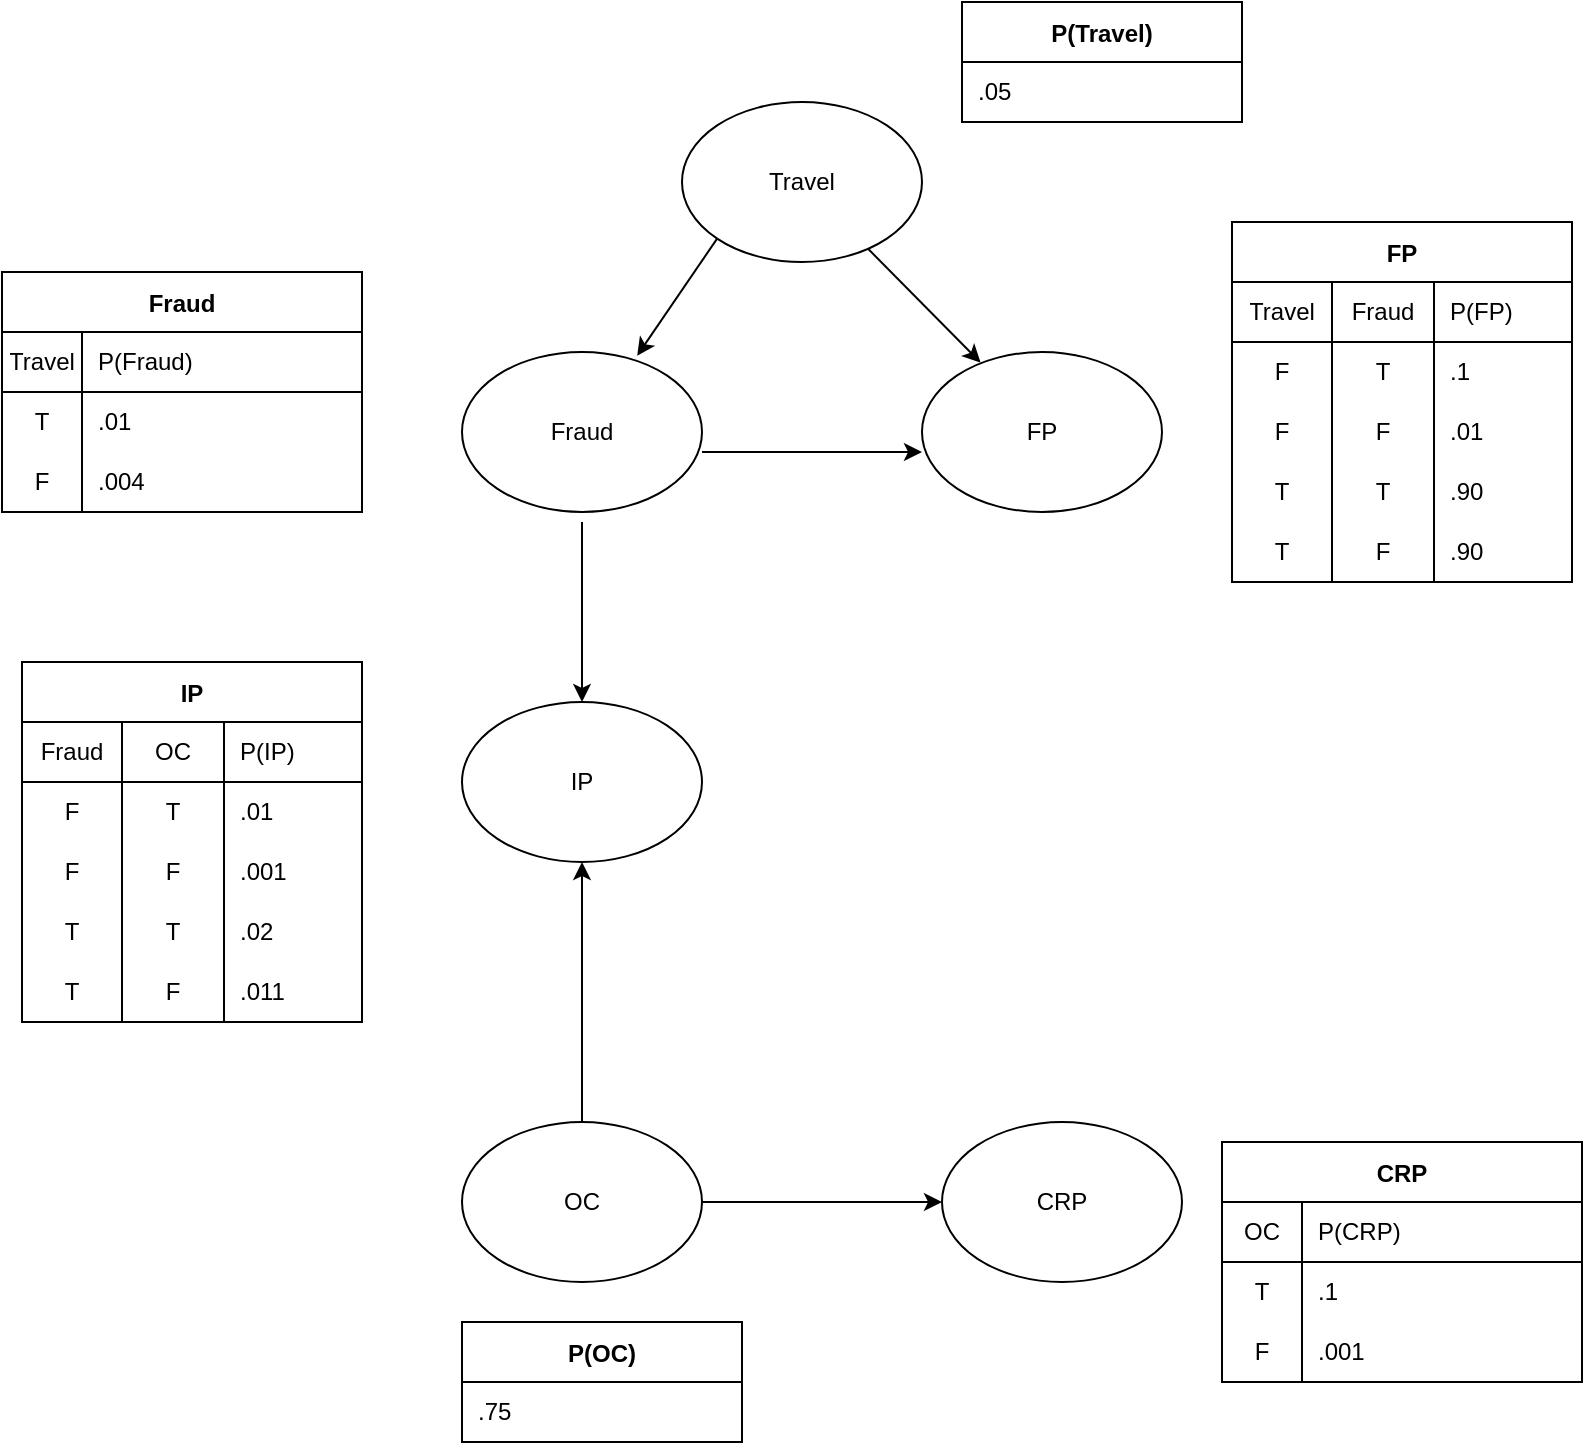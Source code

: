 <mxfile version="15.9.4" type="github">
  <diagram id="6idDF9VV-O7Mx2qizieW" name="Page-1">
    <mxGraphModel dx="1420" dy="1872" grid="1" gridSize="10" guides="1" tooltips="1" connect="1" arrows="1" fold="1" page="1" pageScale="1" pageWidth="850" pageHeight="1100" math="0" shadow="0">
      <root>
        <mxCell id="0" />
        <mxCell id="1" parent="0" />
        <mxCell id="40syu3lnAl7suUB4NCIN-1" value="Travel" style="ellipse;whiteSpace=wrap;html=1;" vertex="1" parent="1">
          <mxGeometry x="370" y="70" width="120" height="80" as="geometry" />
        </mxCell>
        <mxCell id="40syu3lnAl7suUB4NCIN-2" value="Fraud" style="ellipse;whiteSpace=wrap;html=1;" vertex="1" parent="1">
          <mxGeometry x="260" y="195" width="120" height="80" as="geometry" />
        </mxCell>
        <mxCell id="40syu3lnAl7suUB4NCIN-3" value="FP" style="ellipse;whiteSpace=wrap;html=1;" vertex="1" parent="1">
          <mxGeometry x="490" y="195" width="120" height="80" as="geometry" />
        </mxCell>
        <mxCell id="40syu3lnAl7suUB4NCIN-4" value="IP" style="ellipse;whiteSpace=wrap;html=1;" vertex="1" parent="1">
          <mxGeometry x="260" y="370" width="120" height="80" as="geometry" />
        </mxCell>
        <mxCell id="40syu3lnAl7suUB4NCIN-5" value="OC" style="ellipse;whiteSpace=wrap;html=1;" vertex="1" parent="1">
          <mxGeometry x="260" y="580" width="120" height="80" as="geometry" />
        </mxCell>
        <mxCell id="40syu3lnAl7suUB4NCIN-6" value="CRP" style="ellipse;whiteSpace=wrap;html=1;" vertex="1" parent="1">
          <mxGeometry x="500" y="580" width="120" height="80" as="geometry" />
        </mxCell>
        <mxCell id="40syu3lnAl7suUB4NCIN-9" value="" style="endArrow=classic;html=1;rounded=0;entryX=0;entryY=0.625;entryDx=0;entryDy=0;entryPerimeter=0;" edge="1" parent="1" target="40syu3lnAl7suUB4NCIN-3">
          <mxGeometry width="50" height="50" relative="1" as="geometry">
            <mxPoint x="380" y="245" as="sourcePoint" />
            <mxPoint x="550" y="470" as="targetPoint" />
          </mxGeometry>
        </mxCell>
        <mxCell id="40syu3lnAl7suUB4NCIN-10" value="" style="endArrow=classic;html=1;rounded=0;entryX=0.244;entryY=0.066;entryDx=0;entryDy=0;entryPerimeter=0;" edge="1" parent="1" source="40syu3lnAl7suUB4NCIN-1" target="40syu3lnAl7suUB4NCIN-3">
          <mxGeometry width="50" height="50" relative="1" as="geometry">
            <mxPoint x="500" y="170" as="sourcePoint" />
            <mxPoint x="550" y="120" as="targetPoint" />
          </mxGeometry>
        </mxCell>
        <mxCell id="40syu3lnAl7suUB4NCIN-11" value="" style="endArrow=classic;html=1;rounded=0;exitX=0;exitY=1;exitDx=0;exitDy=0;entryX=0.73;entryY=0.023;entryDx=0;entryDy=0;entryPerimeter=0;" edge="1" parent="1" source="40syu3lnAl7suUB4NCIN-1" target="40syu3lnAl7suUB4NCIN-2">
          <mxGeometry width="50" height="50" relative="1" as="geometry">
            <mxPoint x="500" y="170" as="sourcePoint" />
            <mxPoint x="550" y="120" as="targetPoint" />
          </mxGeometry>
        </mxCell>
        <mxCell id="40syu3lnAl7suUB4NCIN-12" value="" style="endArrow=classic;html=1;rounded=0;" edge="1" parent="1" target="40syu3lnAl7suUB4NCIN-4">
          <mxGeometry width="50" height="50" relative="1" as="geometry">
            <mxPoint x="320" y="280" as="sourcePoint" />
            <mxPoint x="550" y="350" as="targetPoint" />
          </mxGeometry>
        </mxCell>
        <mxCell id="40syu3lnAl7suUB4NCIN-13" value="" style="endArrow=classic;html=1;rounded=0;exitX=0.5;exitY=0;exitDx=0;exitDy=0;" edge="1" parent="1" source="40syu3lnAl7suUB4NCIN-5" target="40syu3lnAl7suUB4NCIN-4">
          <mxGeometry width="50" height="50" relative="1" as="geometry">
            <mxPoint x="500" y="400" as="sourcePoint" />
            <mxPoint x="550" y="350" as="targetPoint" />
          </mxGeometry>
        </mxCell>
        <mxCell id="40syu3lnAl7suUB4NCIN-14" value="" style="endArrow=classic;html=1;rounded=0;exitX=1;exitY=0.5;exitDx=0;exitDy=0;entryX=0;entryY=0.5;entryDx=0;entryDy=0;" edge="1" parent="1" source="40syu3lnAl7suUB4NCIN-5" target="40syu3lnAl7suUB4NCIN-6">
          <mxGeometry width="50" height="50" relative="1" as="geometry">
            <mxPoint x="500" y="400" as="sourcePoint" />
            <mxPoint x="550" y="350" as="targetPoint" />
          </mxGeometry>
        </mxCell>
        <mxCell id="40syu3lnAl7suUB4NCIN-16" value="FP" style="shape=table;startSize=30;container=1;collapsible=0;childLayout=tableLayout;fixedRows=1;rowLines=0;fontStyle=1;align=center;pointerEvents=1;" vertex="1" parent="1">
          <mxGeometry x="645" y="130" width="170" height="180" as="geometry" />
        </mxCell>
        <mxCell id="40syu3lnAl7suUB4NCIN-17" value="" style="shape=partialRectangle;html=1;whiteSpace=wrap;collapsible=0;dropTarget=0;pointerEvents=1;fillColor=none;top=0;left=0;bottom=1;right=0;points=[[0,0.5],[1,0.5]];portConstraint=eastwest;" vertex="1" parent="40syu3lnAl7suUB4NCIN-16">
          <mxGeometry y="30" width="170" height="30" as="geometry" />
        </mxCell>
        <mxCell id="40syu3lnAl7suUB4NCIN-30" value="Travel" style="shape=partialRectangle;html=1;whiteSpace=wrap;connectable=0;fillColor=none;top=0;left=0;bottom=0;right=0;overflow=hidden;pointerEvents=1;" vertex="1" parent="40syu3lnAl7suUB4NCIN-17">
          <mxGeometry width="50" height="30" as="geometry">
            <mxRectangle width="50" height="30" as="alternateBounds" />
          </mxGeometry>
        </mxCell>
        <mxCell id="40syu3lnAl7suUB4NCIN-18" value="Fraud" style="shape=partialRectangle;html=1;whiteSpace=wrap;connectable=0;fillColor=none;top=0;left=0;bottom=0;right=0;overflow=hidden;pointerEvents=1;" vertex="1" parent="40syu3lnAl7suUB4NCIN-17">
          <mxGeometry x="50" width="51" height="30" as="geometry">
            <mxRectangle width="51" height="30" as="alternateBounds" />
          </mxGeometry>
        </mxCell>
        <mxCell id="40syu3lnAl7suUB4NCIN-19" value="P(FP)" style="shape=partialRectangle;html=1;whiteSpace=wrap;connectable=0;fillColor=none;top=0;left=0;bottom=0;right=0;align=left;spacingLeft=6;overflow=hidden;pointerEvents=1;" vertex="1" parent="40syu3lnAl7suUB4NCIN-17">
          <mxGeometry x="101" width="69" height="30" as="geometry">
            <mxRectangle width="69" height="30" as="alternateBounds" />
          </mxGeometry>
        </mxCell>
        <mxCell id="40syu3lnAl7suUB4NCIN-20" value="" style="shape=partialRectangle;html=1;whiteSpace=wrap;collapsible=0;dropTarget=0;pointerEvents=1;fillColor=none;top=0;left=0;bottom=0;right=0;points=[[0,0.5],[1,0.5]];portConstraint=eastwest;" vertex="1" parent="40syu3lnAl7suUB4NCIN-16">
          <mxGeometry y="60" width="170" height="30" as="geometry" />
        </mxCell>
        <mxCell id="40syu3lnAl7suUB4NCIN-31" value="F" style="shape=partialRectangle;html=1;whiteSpace=wrap;connectable=0;fillColor=none;top=0;left=0;bottom=0;right=0;overflow=hidden;pointerEvents=1;" vertex="1" parent="40syu3lnAl7suUB4NCIN-20">
          <mxGeometry width="50" height="30" as="geometry">
            <mxRectangle width="50" height="30" as="alternateBounds" />
          </mxGeometry>
        </mxCell>
        <mxCell id="40syu3lnAl7suUB4NCIN-21" value="T" style="shape=partialRectangle;html=1;whiteSpace=wrap;connectable=0;fillColor=none;top=0;left=0;bottom=0;right=0;overflow=hidden;pointerEvents=1;" vertex="1" parent="40syu3lnAl7suUB4NCIN-20">
          <mxGeometry x="50" width="51" height="30" as="geometry">
            <mxRectangle width="51" height="30" as="alternateBounds" />
          </mxGeometry>
        </mxCell>
        <mxCell id="40syu3lnAl7suUB4NCIN-22" value=".1" style="shape=partialRectangle;html=1;whiteSpace=wrap;connectable=0;fillColor=none;top=0;left=0;bottom=0;right=0;align=left;spacingLeft=6;overflow=hidden;pointerEvents=1;" vertex="1" parent="40syu3lnAl7suUB4NCIN-20">
          <mxGeometry x="101" width="69" height="30" as="geometry">
            <mxRectangle width="69" height="30" as="alternateBounds" />
          </mxGeometry>
        </mxCell>
        <mxCell id="40syu3lnAl7suUB4NCIN-23" value="" style="shape=partialRectangle;html=1;whiteSpace=wrap;collapsible=0;dropTarget=0;pointerEvents=1;fillColor=none;top=0;left=0;bottom=0;right=0;points=[[0,0.5],[1,0.5]];portConstraint=eastwest;" vertex="1" parent="40syu3lnAl7suUB4NCIN-16">
          <mxGeometry y="90" width="170" height="30" as="geometry" />
        </mxCell>
        <mxCell id="40syu3lnAl7suUB4NCIN-32" value="F" style="shape=partialRectangle;html=1;whiteSpace=wrap;connectable=0;fillColor=none;top=0;left=0;bottom=0;right=0;overflow=hidden;pointerEvents=1;" vertex="1" parent="40syu3lnAl7suUB4NCIN-23">
          <mxGeometry width="50" height="30" as="geometry">
            <mxRectangle width="50" height="30" as="alternateBounds" />
          </mxGeometry>
        </mxCell>
        <mxCell id="40syu3lnAl7suUB4NCIN-24" value="F" style="shape=partialRectangle;html=1;whiteSpace=wrap;connectable=0;fillColor=none;top=0;left=0;bottom=0;right=0;overflow=hidden;pointerEvents=1;" vertex="1" parent="40syu3lnAl7suUB4NCIN-23">
          <mxGeometry x="50" width="51" height="30" as="geometry">
            <mxRectangle width="51" height="30" as="alternateBounds" />
          </mxGeometry>
        </mxCell>
        <mxCell id="40syu3lnAl7suUB4NCIN-25" value=".01" style="shape=partialRectangle;html=1;whiteSpace=wrap;connectable=0;fillColor=none;top=0;left=0;bottom=0;right=0;align=left;spacingLeft=6;overflow=hidden;pointerEvents=1;" vertex="1" parent="40syu3lnAl7suUB4NCIN-23">
          <mxGeometry x="101" width="69" height="30" as="geometry">
            <mxRectangle width="69" height="30" as="alternateBounds" />
          </mxGeometry>
        </mxCell>
        <mxCell id="40syu3lnAl7suUB4NCIN-33" style="shape=partialRectangle;html=1;whiteSpace=wrap;collapsible=0;dropTarget=0;pointerEvents=1;fillColor=none;top=0;left=0;bottom=0;right=0;points=[[0,0.5],[1,0.5]];portConstraint=eastwest;" vertex="1" parent="40syu3lnAl7suUB4NCIN-16">
          <mxGeometry y="120" width="170" height="30" as="geometry" />
        </mxCell>
        <mxCell id="40syu3lnAl7suUB4NCIN-34" value="T" style="shape=partialRectangle;html=1;whiteSpace=wrap;connectable=0;fillColor=none;top=0;left=0;bottom=0;right=0;overflow=hidden;pointerEvents=1;" vertex="1" parent="40syu3lnAl7suUB4NCIN-33">
          <mxGeometry width="50" height="30" as="geometry">
            <mxRectangle width="50" height="30" as="alternateBounds" />
          </mxGeometry>
        </mxCell>
        <mxCell id="40syu3lnAl7suUB4NCIN-35" value="T" style="shape=partialRectangle;html=1;whiteSpace=wrap;connectable=0;fillColor=none;top=0;left=0;bottom=0;right=0;overflow=hidden;pointerEvents=1;" vertex="1" parent="40syu3lnAl7suUB4NCIN-33">
          <mxGeometry x="50" width="51" height="30" as="geometry">
            <mxRectangle width="51" height="30" as="alternateBounds" />
          </mxGeometry>
        </mxCell>
        <mxCell id="40syu3lnAl7suUB4NCIN-36" value=".90" style="shape=partialRectangle;html=1;whiteSpace=wrap;connectable=0;fillColor=none;top=0;left=0;bottom=0;right=0;align=left;spacingLeft=6;overflow=hidden;pointerEvents=1;" vertex="1" parent="40syu3lnAl7suUB4NCIN-33">
          <mxGeometry x="101" width="69" height="30" as="geometry">
            <mxRectangle width="69" height="30" as="alternateBounds" />
          </mxGeometry>
        </mxCell>
        <mxCell id="40syu3lnAl7suUB4NCIN-37" style="shape=partialRectangle;html=1;whiteSpace=wrap;collapsible=0;dropTarget=0;pointerEvents=1;fillColor=none;top=0;left=0;bottom=0;right=0;points=[[0,0.5],[1,0.5]];portConstraint=eastwest;" vertex="1" parent="40syu3lnAl7suUB4NCIN-16">
          <mxGeometry y="150" width="170" height="30" as="geometry" />
        </mxCell>
        <mxCell id="40syu3lnAl7suUB4NCIN-38" value="T" style="shape=partialRectangle;html=1;whiteSpace=wrap;connectable=0;fillColor=none;top=0;left=0;bottom=0;right=0;overflow=hidden;pointerEvents=1;" vertex="1" parent="40syu3lnAl7suUB4NCIN-37">
          <mxGeometry width="50" height="30" as="geometry">
            <mxRectangle width="50" height="30" as="alternateBounds" />
          </mxGeometry>
        </mxCell>
        <mxCell id="40syu3lnAl7suUB4NCIN-39" value="F" style="shape=partialRectangle;html=1;whiteSpace=wrap;connectable=0;fillColor=none;top=0;left=0;bottom=0;right=0;overflow=hidden;pointerEvents=1;" vertex="1" parent="40syu3lnAl7suUB4NCIN-37">
          <mxGeometry x="50" width="51" height="30" as="geometry">
            <mxRectangle width="51" height="30" as="alternateBounds" />
          </mxGeometry>
        </mxCell>
        <mxCell id="40syu3lnAl7suUB4NCIN-40" value=".90" style="shape=partialRectangle;html=1;whiteSpace=wrap;connectable=0;fillColor=none;top=0;left=0;bottom=0;right=0;align=left;spacingLeft=6;overflow=hidden;pointerEvents=1;" vertex="1" parent="40syu3lnAl7suUB4NCIN-37">
          <mxGeometry x="101" width="69" height="30" as="geometry">
            <mxRectangle width="69" height="30" as="alternateBounds" />
          </mxGeometry>
        </mxCell>
        <mxCell id="40syu3lnAl7suUB4NCIN-42" value="P(Travel)" style="shape=table;startSize=30;container=1;collapsible=0;childLayout=tableLayout;fixedRows=1;rowLines=0;fontStyle=1;align=center;pointerEvents=1;" vertex="1" parent="1">
          <mxGeometry x="510" y="20" width="140" height="60" as="geometry" />
        </mxCell>
        <mxCell id="40syu3lnAl7suUB4NCIN-49" value="" style="shape=partialRectangle;html=1;whiteSpace=wrap;collapsible=0;dropTarget=0;pointerEvents=1;fillColor=none;top=0;left=0;bottom=0;right=0;points=[[0,0.5],[1,0.5]];portConstraint=eastwest;" vertex="1" parent="40syu3lnAl7suUB4NCIN-42">
          <mxGeometry y="30" width="140" height="30" as="geometry" />
        </mxCell>
        <mxCell id="40syu3lnAl7suUB4NCIN-51" value=".05" style="shape=partialRectangle;html=1;whiteSpace=wrap;connectable=0;fillColor=none;top=0;left=0;bottom=0;right=0;align=left;spacingLeft=6;overflow=hidden;pointerEvents=1;" vertex="1" parent="40syu3lnAl7suUB4NCIN-49">
          <mxGeometry width="140" height="30" as="geometry">
            <mxRectangle width="140" height="30" as="alternateBounds" />
          </mxGeometry>
        </mxCell>
        <mxCell id="40syu3lnAl7suUB4NCIN-52" value="Fraud" style="shape=table;startSize=30;container=1;collapsible=0;childLayout=tableLayout;fixedRows=1;rowLines=0;fontStyle=1;align=center;pointerEvents=1;" vertex="1" parent="1">
          <mxGeometry x="30" y="155" width="180" height="120" as="geometry" />
        </mxCell>
        <mxCell id="40syu3lnAl7suUB4NCIN-53" value="" style="shape=partialRectangle;html=1;whiteSpace=wrap;collapsible=0;dropTarget=0;pointerEvents=1;fillColor=none;top=0;left=0;bottom=1;right=0;points=[[0,0.5],[1,0.5]];portConstraint=eastwest;" vertex="1" parent="40syu3lnAl7suUB4NCIN-52">
          <mxGeometry y="30" width="180" height="30" as="geometry" />
        </mxCell>
        <mxCell id="40syu3lnAl7suUB4NCIN-54" value="Travel" style="shape=partialRectangle;html=1;whiteSpace=wrap;connectable=0;fillColor=none;top=0;left=0;bottom=0;right=0;overflow=hidden;pointerEvents=1;" vertex="1" parent="40syu3lnAl7suUB4NCIN-53">
          <mxGeometry width="40" height="30" as="geometry">
            <mxRectangle width="40" height="30" as="alternateBounds" />
          </mxGeometry>
        </mxCell>
        <mxCell id="40syu3lnAl7suUB4NCIN-55" value="P(Fraud)" style="shape=partialRectangle;html=1;whiteSpace=wrap;connectable=0;fillColor=none;top=0;left=0;bottom=0;right=0;align=left;spacingLeft=6;overflow=hidden;pointerEvents=1;" vertex="1" parent="40syu3lnAl7suUB4NCIN-53">
          <mxGeometry x="40" width="140" height="30" as="geometry">
            <mxRectangle width="140" height="30" as="alternateBounds" />
          </mxGeometry>
        </mxCell>
        <mxCell id="40syu3lnAl7suUB4NCIN-56" value="" style="shape=partialRectangle;html=1;whiteSpace=wrap;collapsible=0;dropTarget=0;pointerEvents=1;fillColor=none;top=0;left=0;bottom=0;right=0;points=[[0,0.5],[1,0.5]];portConstraint=eastwest;" vertex="1" parent="40syu3lnAl7suUB4NCIN-52">
          <mxGeometry y="60" width="180" height="30" as="geometry" />
        </mxCell>
        <mxCell id="40syu3lnAl7suUB4NCIN-57" value="T" style="shape=partialRectangle;html=1;whiteSpace=wrap;connectable=0;fillColor=none;top=0;left=0;bottom=0;right=0;overflow=hidden;pointerEvents=1;" vertex="1" parent="40syu3lnAl7suUB4NCIN-56">
          <mxGeometry width="40" height="30" as="geometry">
            <mxRectangle width="40" height="30" as="alternateBounds" />
          </mxGeometry>
        </mxCell>
        <mxCell id="40syu3lnAl7suUB4NCIN-58" value=".01" style="shape=partialRectangle;html=1;whiteSpace=wrap;connectable=0;fillColor=none;top=0;left=0;bottom=0;right=0;align=left;spacingLeft=6;overflow=hidden;pointerEvents=1;" vertex="1" parent="40syu3lnAl7suUB4NCIN-56">
          <mxGeometry x="40" width="140" height="30" as="geometry">
            <mxRectangle width="140" height="30" as="alternateBounds" />
          </mxGeometry>
        </mxCell>
        <mxCell id="40syu3lnAl7suUB4NCIN-59" value="" style="shape=partialRectangle;html=1;whiteSpace=wrap;collapsible=0;dropTarget=0;pointerEvents=1;fillColor=none;top=0;left=0;bottom=0;right=0;points=[[0,0.5],[1,0.5]];portConstraint=eastwest;" vertex="1" parent="40syu3lnAl7suUB4NCIN-52">
          <mxGeometry y="90" width="180" height="30" as="geometry" />
        </mxCell>
        <mxCell id="40syu3lnAl7suUB4NCIN-60" value="F" style="shape=partialRectangle;html=1;whiteSpace=wrap;connectable=0;fillColor=none;top=0;left=0;bottom=0;right=0;overflow=hidden;pointerEvents=1;" vertex="1" parent="40syu3lnAl7suUB4NCIN-59">
          <mxGeometry width="40" height="30" as="geometry">
            <mxRectangle width="40" height="30" as="alternateBounds" />
          </mxGeometry>
        </mxCell>
        <mxCell id="40syu3lnAl7suUB4NCIN-61" value=".004" style="shape=partialRectangle;html=1;whiteSpace=wrap;connectable=0;fillColor=none;top=0;left=0;bottom=0;right=0;align=left;spacingLeft=6;overflow=hidden;pointerEvents=1;" vertex="1" parent="40syu3lnAl7suUB4NCIN-59">
          <mxGeometry x="40" width="140" height="30" as="geometry">
            <mxRectangle width="140" height="30" as="alternateBounds" />
          </mxGeometry>
        </mxCell>
        <mxCell id="40syu3lnAl7suUB4NCIN-62" value="IP" style="shape=table;startSize=30;container=1;collapsible=0;childLayout=tableLayout;fixedRows=1;rowLines=0;fontStyle=1;align=center;pointerEvents=1;" vertex="1" parent="1">
          <mxGeometry x="40" y="350" width="170" height="180" as="geometry" />
        </mxCell>
        <mxCell id="40syu3lnAl7suUB4NCIN-63" value="" style="shape=partialRectangle;html=1;whiteSpace=wrap;collapsible=0;dropTarget=0;pointerEvents=1;fillColor=none;top=0;left=0;bottom=1;right=0;points=[[0,0.5],[1,0.5]];portConstraint=eastwest;" vertex="1" parent="40syu3lnAl7suUB4NCIN-62">
          <mxGeometry y="30" width="170" height="30" as="geometry" />
        </mxCell>
        <mxCell id="40syu3lnAl7suUB4NCIN-64" value="Fraud" style="shape=partialRectangle;html=1;whiteSpace=wrap;connectable=0;fillColor=none;top=0;left=0;bottom=0;right=0;overflow=hidden;pointerEvents=1;" vertex="1" parent="40syu3lnAl7suUB4NCIN-63">
          <mxGeometry width="50" height="30" as="geometry">
            <mxRectangle width="50" height="30" as="alternateBounds" />
          </mxGeometry>
        </mxCell>
        <mxCell id="40syu3lnAl7suUB4NCIN-65" value="OC" style="shape=partialRectangle;html=1;whiteSpace=wrap;connectable=0;fillColor=none;top=0;left=0;bottom=0;right=0;overflow=hidden;pointerEvents=1;" vertex="1" parent="40syu3lnAl7suUB4NCIN-63">
          <mxGeometry x="50" width="51" height="30" as="geometry">
            <mxRectangle width="51" height="30" as="alternateBounds" />
          </mxGeometry>
        </mxCell>
        <mxCell id="40syu3lnAl7suUB4NCIN-66" value="P(IP)" style="shape=partialRectangle;html=1;whiteSpace=wrap;connectable=0;fillColor=none;top=0;left=0;bottom=0;right=0;align=left;spacingLeft=6;overflow=hidden;pointerEvents=1;" vertex="1" parent="40syu3lnAl7suUB4NCIN-63">
          <mxGeometry x="101" width="69" height="30" as="geometry">
            <mxRectangle width="69" height="30" as="alternateBounds" />
          </mxGeometry>
        </mxCell>
        <mxCell id="40syu3lnAl7suUB4NCIN-67" value="" style="shape=partialRectangle;html=1;whiteSpace=wrap;collapsible=0;dropTarget=0;pointerEvents=1;fillColor=none;top=0;left=0;bottom=0;right=0;points=[[0,0.5],[1,0.5]];portConstraint=eastwest;" vertex="1" parent="40syu3lnAl7suUB4NCIN-62">
          <mxGeometry y="60" width="170" height="30" as="geometry" />
        </mxCell>
        <mxCell id="40syu3lnAl7suUB4NCIN-68" value="F" style="shape=partialRectangle;html=1;whiteSpace=wrap;connectable=0;fillColor=none;top=0;left=0;bottom=0;right=0;overflow=hidden;pointerEvents=1;" vertex="1" parent="40syu3lnAl7suUB4NCIN-67">
          <mxGeometry width="50" height="30" as="geometry">
            <mxRectangle width="50" height="30" as="alternateBounds" />
          </mxGeometry>
        </mxCell>
        <mxCell id="40syu3lnAl7suUB4NCIN-69" value="T" style="shape=partialRectangle;html=1;whiteSpace=wrap;connectable=0;fillColor=none;top=0;left=0;bottom=0;right=0;overflow=hidden;pointerEvents=1;" vertex="1" parent="40syu3lnAl7suUB4NCIN-67">
          <mxGeometry x="50" width="51" height="30" as="geometry">
            <mxRectangle width="51" height="30" as="alternateBounds" />
          </mxGeometry>
        </mxCell>
        <mxCell id="40syu3lnAl7suUB4NCIN-70" value=".01" style="shape=partialRectangle;html=1;whiteSpace=wrap;connectable=0;fillColor=none;top=0;left=0;bottom=0;right=0;align=left;spacingLeft=6;overflow=hidden;pointerEvents=1;" vertex="1" parent="40syu3lnAl7suUB4NCIN-67">
          <mxGeometry x="101" width="69" height="30" as="geometry">
            <mxRectangle width="69" height="30" as="alternateBounds" />
          </mxGeometry>
        </mxCell>
        <mxCell id="40syu3lnAl7suUB4NCIN-71" value="" style="shape=partialRectangle;html=1;whiteSpace=wrap;collapsible=0;dropTarget=0;pointerEvents=1;fillColor=none;top=0;left=0;bottom=0;right=0;points=[[0,0.5],[1,0.5]];portConstraint=eastwest;" vertex="1" parent="40syu3lnAl7suUB4NCIN-62">
          <mxGeometry y="90" width="170" height="30" as="geometry" />
        </mxCell>
        <mxCell id="40syu3lnAl7suUB4NCIN-72" value="F" style="shape=partialRectangle;html=1;whiteSpace=wrap;connectable=0;fillColor=none;top=0;left=0;bottom=0;right=0;overflow=hidden;pointerEvents=1;" vertex="1" parent="40syu3lnAl7suUB4NCIN-71">
          <mxGeometry width="50" height="30" as="geometry">
            <mxRectangle width="50" height="30" as="alternateBounds" />
          </mxGeometry>
        </mxCell>
        <mxCell id="40syu3lnAl7suUB4NCIN-73" value="F" style="shape=partialRectangle;html=1;whiteSpace=wrap;connectable=0;fillColor=none;top=0;left=0;bottom=0;right=0;overflow=hidden;pointerEvents=1;" vertex="1" parent="40syu3lnAl7suUB4NCIN-71">
          <mxGeometry x="50" width="51" height="30" as="geometry">
            <mxRectangle width="51" height="30" as="alternateBounds" />
          </mxGeometry>
        </mxCell>
        <mxCell id="40syu3lnAl7suUB4NCIN-74" value=".001" style="shape=partialRectangle;html=1;whiteSpace=wrap;connectable=0;fillColor=none;top=0;left=0;bottom=0;right=0;align=left;spacingLeft=6;overflow=hidden;pointerEvents=1;" vertex="1" parent="40syu3lnAl7suUB4NCIN-71">
          <mxGeometry x="101" width="69" height="30" as="geometry">
            <mxRectangle width="69" height="30" as="alternateBounds" />
          </mxGeometry>
        </mxCell>
        <mxCell id="40syu3lnAl7suUB4NCIN-75" style="shape=partialRectangle;html=1;whiteSpace=wrap;collapsible=0;dropTarget=0;pointerEvents=1;fillColor=none;top=0;left=0;bottom=0;right=0;points=[[0,0.5],[1,0.5]];portConstraint=eastwest;" vertex="1" parent="40syu3lnAl7suUB4NCIN-62">
          <mxGeometry y="120" width="170" height="30" as="geometry" />
        </mxCell>
        <mxCell id="40syu3lnAl7suUB4NCIN-76" value="T" style="shape=partialRectangle;html=1;whiteSpace=wrap;connectable=0;fillColor=none;top=0;left=0;bottom=0;right=0;overflow=hidden;pointerEvents=1;" vertex="1" parent="40syu3lnAl7suUB4NCIN-75">
          <mxGeometry width="50" height="30" as="geometry">
            <mxRectangle width="50" height="30" as="alternateBounds" />
          </mxGeometry>
        </mxCell>
        <mxCell id="40syu3lnAl7suUB4NCIN-77" value="T" style="shape=partialRectangle;html=1;whiteSpace=wrap;connectable=0;fillColor=none;top=0;left=0;bottom=0;right=0;overflow=hidden;pointerEvents=1;" vertex="1" parent="40syu3lnAl7suUB4NCIN-75">
          <mxGeometry x="50" width="51" height="30" as="geometry">
            <mxRectangle width="51" height="30" as="alternateBounds" />
          </mxGeometry>
        </mxCell>
        <mxCell id="40syu3lnAl7suUB4NCIN-78" value=".02" style="shape=partialRectangle;html=1;whiteSpace=wrap;connectable=0;fillColor=none;top=0;left=0;bottom=0;right=0;align=left;spacingLeft=6;overflow=hidden;pointerEvents=1;" vertex="1" parent="40syu3lnAl7suUB4NCIN-75">
          <mxGeometry x="101" width="69" height="30" as="geometry">
            <mxRectangle width="69" height="30" as="alternateBounds" />
          </mxGeometry>
        </mxCell>
        <mxCell id="40syu3lnAl7suUB4NCIN-79" style="shape=partialRectangle;html=1;whiteSpace=wrap;collapsible=0;dropTarget=0;pointerEvents=1;fillColor=none;top=0;left=0;bottom=0;right=0;points=[[0,0.5],[1,0.5]];portConstraint=eastwest;" vertex="1" parent="40syu3lnAl7suUB4NCIN-62">
          <mxGeometry y="150" width="170" height="30" as="geometry" />
        </mxCell>
        <mxCell id="40syu3lnAl7suUB4NCIN-80" value="T" style="shape=partialRectangle;html=1;whiteSpace=wrap;connectable=0;fillColor=none;top=0;left=0;bottom=0;right=0;overflow=hidden;pointerEvents=1;" vertex="1" parent="40syu3lnAl7suUB4NCIN-79">
          <mxGeometry width="50" height="30" as="geometry">
            <mxRectangle width="50" height="30" as="alternateBounds" />
          </mxGeometry>
        </mxCell>
        <mxCell id="40syu3lnAl7suUB4NCIN-81" value="F" style="shape=partialRectangle;html=1;whiteSpace=wrap;connectable=0;fillColor=none;top=0;left=0;bottom=0;right=0;overflow=hidden;pointerEvents=1;" vertex="1" parent="40syu3lnAl7suUB4NCIN-79">
          <mxGeometry x="50" width="51" height="30" as="geometry">
            <mxRectangle width="51" height="30" as="alternateBounds" />
          </mxGeometry>
        </mxCell>
        <mxCell id="40syu3lnAl7suUB4NCIN-82" value=".011" style="shape=partialRectangle;html=1;whiteSpace=wrap;connectable=0;fillColor=none;top=0;left=0;bottom=0;right=0;align=left;spacingLeft=6;overflow=hidden;pointerEvents=1;" vertex="1" parent="40syu3lnAl7suUB4NCIN-79">
          <mxGeometry x="101" width="69" height="30" as="geometry">
            <mxRectangle width="69" height="30" as="alternateBounds" />
          </mxGeometry>
        </mxCell>
        <mxCell id="40syu3lnAl7suUB4NCIN-83" value="P(OC)" style="shape=table;startSize=30;container=1;collapsible=0;childLayout=tableLayout;fixedRows=1;rowLines=0;fontStyle=1;align=center;pointerEvents=1;" vertex="1" parent="1">
          <mxGeometry x="260" y="680" width="140" height="60" as="geometry" />
        </mxCell>
        <mxCell id="40syu3lnAl7suUB4NCIN-84" value="" style="shape=partialRectangle;html=1;whiteSpace=wrap;collapsible=0;dropTarget=0;pointerEvents=1;fillColor=none;top=0;left=0;bottom=0;right=0;points=[[0,0.5],[1,0.5]];portConstraint=eastwest;" vertex="1" parent="40syu3lnAl7suUB4NCIN-83">
          <mxGeometry y="30" width="140" height="30" as="geometry" />
        </mxCell>
        <mxCell id="40syu3lnAl7suUB4NCIN-85" value=".75" style="shape=partialRectangle;html=1;whiteSpace=wrap;connectable=0;fillColor=none;top=0;left=0;bottom=0;right=0;align=left;spacingLeft=6;overflow=hidden;pointerEvents=1;" vertex="1" parent="40syu3lnAl7suUB4NCIN-84">
          <mxGeometry width="140" height="30" as="geometry">
            <mxRectangle width="140" height="30" as="alternateBounds" />
          </mxGeometry>
        </mxCell>
        <mxCell id="40syu3lnAl7suUB4NCIN-86" value="CRP" style="shape=table;startSize=30;container=1;collapsible=0;childLayout=tableLayout;fixedRows=1;rowLines=0;fontStyle=1;align=center;pointerEvents=1;" vertex="1" parent="1">
          <mxGeometry x="640" y="590" width="180" height="120" as="geometry" />
        </mxCell>
        <mxCell id="40syu3lnAl7suUB4NCIN-87" value="" style="shape=partialRectangle;html=1;whiteSpace=wrap;collapsible=0;dropTarget=0;pointerEvents=1;fillColor=none;top=0;left=0;bottom=1;right=0;points=[[0,0.5],[1,0.5]];portConstraint=eastwest;" vertex="1" parent="40syu3lnAl7suUB4NCIN-86">
          <mxGeometry y="30" width="180" height="30" as="geometry" />
        </mxCell>
        <mxCell id="40syu3lnAl7suUB4NCIN-88" value="OC" style="shape=partialRectangle;html=1;whiteSpace=wrap;connectable=0;fillColor=none;top=0;left=0;bottom=0;right=0;overflow=hidden;pointerEvents=1;" vertex="1" parent="40syu3lnAl7suUB4NCIN-87">
          <mxGeometry width="40" height="30" as="geometry">
            <mxRectangle width="40" height="30" as="alternateBounds" />
          </mxGeometry>
        </mxCell>
        <mxCell id="40syu3lnAl7suUB4NCIN-89" value="P(CRP)" style="shape=partialRectangle;html=1;whiteSpace=wrap;connectable=0;fillColor=none;top=0;left=0;bottom=0;right=0;align=left;spacingLeft=6;overflow=hidden;pointerEvents=1;" vertex="1" parent="40syu3lnAl7suUB4NCIN-87">
          <mxGeometry x="40" width="140" height="30" as="geometry">
            <mxRectangle width="140" height="30" as="alternateBounds" />
          </mxGeometry>
        </mxCell>
        <mxCell id="40syu3lnAl7suUB4NCIN-90" value="" style="shape=partialRectangle;html=1;whiteSpace=wrap;collapsible=0;dropTarget=0;pointerEvents=1;fillColor=none;top=0;left=0;bottom=0;right=0;points=[[0,0.5],[1,0.5]];portConstraint=eastwest;" vertex="1" parent="40syu3lnAl7suUB4NCIN-86">
          <mxGeometry y="60" width="180" height="30" as="geometry" />
        </mxCell>
        <mxCell id="40syu3lnAl7suUB4NCIN-91" value="T" style="shape=partialRectangle;html=1;whiteSpace=wrap;connectable=0;fillColor=none;top=0;left=0;bottom=0;right=0;overflow=hidden;pointerEvents=1;" vertex="1" parent="40syu3lnAl7suUB4NCIN-90">
          <mxGeometry width="40" height="30" as="geometry">
            <mxRectangle width="40" height="30" as="alternateBounds" />
          </mxGeometry>
        </mxCell>
        <mxCell id="40syu3lnAl7suUB4NCIN-92" value=".1" style="shape=partialRectangle;html=1;whiteSpace=wrap;connectable=0;fillColor=none;top=0;left=0;bottom=0;right=0;align=left;spacingLeft=6;overflow=hidden;pointerEvents=1;" vertex="1" parent="40syu3lnAl7suUB4NCIN-90">
          <mxGeometry x="40" width="140" height="30" as="geometry">
            <mxRectangle width="140" height="30" as="alternateBounds" />
          </mxGeometry>
        </mxCell>
        <mxCell id="40syu3lnAl7suUB4NCIN-93" value="" style="shape=partialRectangle;html=1;whiteSpace=wrap;collapsible=0;dropTarget=0;pointerEvents=1;fillColor=none;top=0;left=0;bottom=0;right=0;points=[[0,0.5],[1,0.5]];portConstraint=eastwest;" vertex="1" parent="40syu3lnAl7suUB4NCIN-86">
          <mxGeometry y="90" width="180" height="30" as="geometry" />
        </mxCell>
        <mxCell id="40syu3lnAl7suUB4NCIN-94" value="F" style="shape=partialRectangle;html=1;whiteSpace=wrap;connectable=0;fillColor=none;top=0;left=0;bottom=0;right=0;overflow=hidden;pointerEvents=1;" vertex="1" parent="40syu3lnAl7suUB4NCIN-93">
          <mxGeometry width="40" height="30" as="geometry">
            <mxRectangle width="40" height="30" as="alternateBounds" />
          </mxGeometry>
        </mxCell>
        <mxCell id="40syu3lnAl7suUB4NCIN-95" value=".001" style="shape=partialRectangle;html=1;whiteSpace=wrap;connectable=0;fillColor=none;top=0;left=0;bottom=0;right=0;align=left;spacingLeft=6;overflow=hidden;pointerEvents=1;" vertex="1" parent="40syu3lnAl7suUB4NCIN-93">
          <mxGeometry x="40" width="140" height="30" as="geometry">
            <mxRectangle width="140" height="30" as="alternateBounds" />
          </mxGeometry>
        </mxCell>
      </root>
    </mxGraphModel>
  </diagram>
</mxfile>
